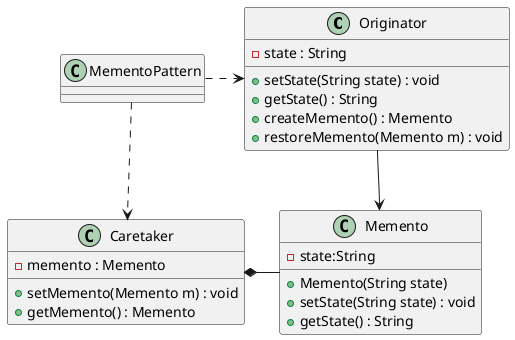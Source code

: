 @startuml
class Originator{
    -state : String
    +setState(String state) : void
    +getState() : String
    +createMemento() : Memento
    +restoreMemento(Memento m) : void
}
class Memento{
 -state:String
 +Memento(String state)
 +setState(String state) : void
 +getState() : String
}
Originator-->Memento
class Caretaker{
    -memento : Memento
    +setMemento(Memento m) : void
    +getMemento() : Memento
}
Caretaker*-right-Memento
class MementoPattern
MementoPattern -r.>Originator
MementoPattern -d.>Caretaker
@enduml